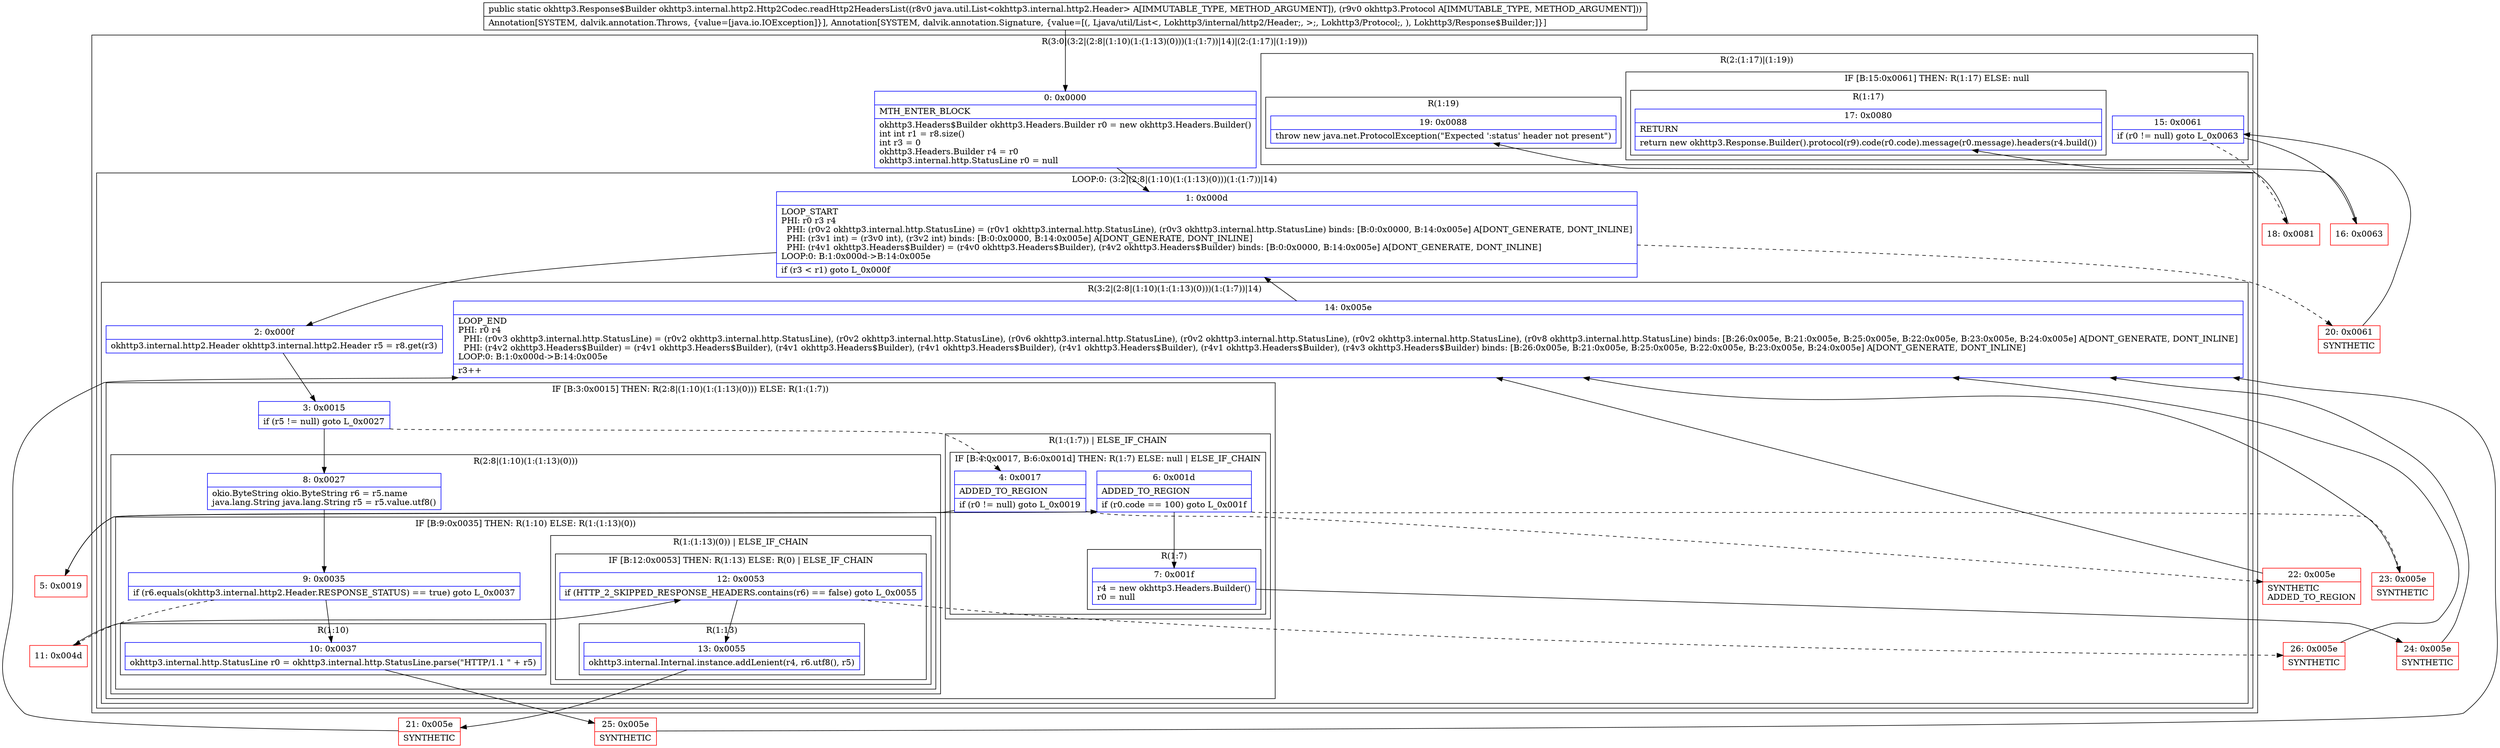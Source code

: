 digraph "CFG forokhttp3.internal.http2.Http2Codec.readHttp2HeadersList(Ljava\/util\/List;Lokhttp3\/Protocol;)Lokhttp3\/Response$Builder;" {
subgraph cluster_Region_1024531078 {
label = "R(3:0|(3:2|(2:8|(1:10)(1:(1:13)(0)))(1:(1:7))|14)|(2:(1:17)|(1:19)))";
node [shape=record,color=blue];
Node_0 [shape=record,label="{0\:\ 0x0000|MTH_ENTER_BLOCK\l|okhttp3.Headers$Builder okhttp3.Headers.Builder r0 = new okhttp3.Headers.Builder()\lint int r1 = r8.size()\lint r3 = 0\lokhttp3.Headers.Builder r4 = r0\lokhttp3.internal.http.StatusLine r0 = null\l}"];
subgraph cluster_LoopRegion_1948689836 {
label = "LOOP:0: (3:2|(2:8|(1:10)(1:(1:13)(0)))(1:(1:7))|14)";
node [shape=record,color=blue];
Node_1 [shape=record,label="{1\:\ 0x000d|LOOP_START\lPHI: r0 r3 r4 \l  PHI: (r0v2 okhttp3.internal.http.StatusLine) = (r0v1 okhttp3.internal.http.StatusLine), (r0v3 okhttp3.internal.http.StatusLine) binds: [B:0:0x0000, B:14:0x005e] A[DONT_GENERATE, DONT_INLINE]\l  PHI: (r3v1 int) = (r3v0 int), (r3v2 int) binds: [B:0:0x0000, B:14:0x005e] A[DONT_GENERATE, DONT_INLINE]\l  PHI: (r4v1 okhttp3.Headers$Builder) = (r4v0 okhttp3.Headers$Builder), (r4v2 okhttp3.Headers$Builder) binds: [B:0:0x0000, B:14:0x005e] A[DONT_GENERATE, DONT_INLINE]\lLOOP:0: B:1:0x000d\-\>B:14:0x005e\l|if (r3 \< r1) goto L_0x000f\l}"];
subgraph cluster_Region_553000046 {
label = "R(3:2|(2:8|(1:10)(1:(1:13)(0)))(1:(1:7))|14)";
node [shape=record,color=blue];
Node_2 [shape=record,label="{2\:\ 0x000f|okhttp3.internal.http2.Header okhttp3.internal.http2.Header r5 = r8.get(r3)\l}"];
subgraph cluster_IfRegion_1789722734 {
label = "IF [B:3:0x0015] THEN: R(2:8|(1:10)(1:(1:13)(0))) ELSE: R(1:(1:7))";
node [shape=record,color=blue];
Node_3 [shape=record,label="{3\:\ 0x0015|if (r5 != null) goto L_0x0027\l}"];
subgraph cluster_Region_1273075437 {
label = "R(2:8|(1:10)(1:(1:13)(0)))";
node [shape=record,color=blue];
Node_8 [shape=record,label="{8\:\ 0x0027|okio.ByteString okio.ByteString r6 = r5.name\ljava.lang.String java.lang.String r5 = r5.value.utf8()\l}"];
subgraph cluster_IfRegion_871863981 {
label = "IF [B:9:0x0035] THEN: R(1:10) ELSE: R(1:(1:13)(0))";
node [shape=record,color=blue];
Node_9 [shape=record,label="{9\:\ 0x0035|if (r6.equals(okhttp3.internal.http2.Header.RESPONSE_STATUS) == true) goto L_0x0037\l}"];
subgraph cluster_Region_1113351728 {
label = "R(1:10)";
node [shape=record,color=blue];
Node_10 [shape=record,label="{10\:\ 0x0037|okhttp3.internal.http.StatusLine r0 = okhttp3.internal.http.StatusLine.parse(\"HTTP\/1.1 \" + r5)\l}"];
}
subgraph cluster_Region_51480572 {
label = "R(1:(1:13)(0)) | ELSE_IF_CHAIN\l";
node [shape=record,color=blue];
subgraph cluster_IfRegion_1860299424 {
label = "IF [B:12:0x0053] THEN: R(1:13) ELSE: R(0) | ELSE_IF_CHAIN\l";
node [shape=record,color=blue];
Node_12 [shape=record,label="{12\:\ 0x0053|if (HTTP_2_SKIPPED_RESPONSE_HEADERS.contains(r6) == false) goto L_0x0055\l}"];
subgraph cluster_Region_328452450 {
label = "R(1:13)";
node [shape=record,color=blue];
Node_13 [shape=record,label="{13\:\ 0x0055|okhttp3.internal.Internal.instance.addLenient(r4, r6.utf8(), r5)\l}"];
}
subgraph cluster_Region_909566297 {
label = "R(0)";
node [shape=record,color=blue];
}
}
}
}
}
subgraph cluster_Region_1050892154 {
label = "R(1:(1:7)) | ELSE_IF_CHAIN\l";
node [shape=record,color=blue];
subgraph cluster_IfRegion_2106634187 {
label = "IF [B:4:0x0017, B:6:0x001d] THEN: R(1:7) ELSE: null | ELSE_IF_CHAIN\l";
node [shape=record,color=blue];
Node_4 [shape=record,label="{4\:\ 0x0017|ADDED_TO_REGION\l|if (r0 != null) goto L_0x0019\l}"];
Node_6 [shape=record,label="{6\:\ 0x001d|ADDED_TO_REGION\l|if (r0.code == 100) goto L_0x001f\l}"];
subgraph cluster_Region_652423698 {
label = "R(1:7)";
node [shape=record,color=blue];
Node_7 [shape=record,label="{7\:\ 0x001f|r4 = new okhttp3.Headers.Builder()\lr0 = null\l}"];
}
}
}
}
Node_14 [shape=record,label="{14\:\ 0x005e|LOOP_END\lPHI: r0 r4 \l  PHI: (r0v3 okhttp3.internal.http.StatusLine) = (r0v2 okhttp3.internal.http.StatusLine), (r0v2 okhttp3.internal.http.StatusLine), (r0v6 okhttp3.internal.http.StatusLine), (r0v2 okhttp3.internal.http.StatusLine), (r0v2 okhttp3.internal.http.StatusLine), (r0v8 okhttp3.internal.http.StatusLine) binds: [B:26:0x005e, B:21:0x005e, B:25:0x005e, B:22:0x005e, B:23:0x005e, B:24:0x005e] A[DONT_GENERATE, DONT_INLINE]\l  PHI: (r4v2 okhttp3.Headers$Builder) = (r4v1 okhttp3.Headers$Builder), (r4v1 okhttp3.Headers$Builder), (r4v1 okhttp3.Headers$Builder), (r4v1 okhttp3.Headers$Builder), (r4v1 okhttp3.Headers$Builder), (r4v3 okhttp3.Headers$Builder) binds: [B:26:0x005e, B:21:0x005e, B:25:0x005e, B:22:0x005e, B:23:0x005e, B:24:0x005e] A[DONT_GENERATE, DONT_INLINE]\lLOOP:0: B:1:0x000d\-\>B:14:0x005e\l|r3++\l}"];
}
}
subgraph cluster_Region_1254854668 {
label = "R(2:(1:17)|(1:19))";
node [shape=record,color=blue];
subgraph cluster_IfRegion_1892000194 {
label = "IF [B:15:0x0061] THEN: R(1:17) ELSE: null";
node [shape=record,color=blue];
Node_15 [shape=record,label="{15\:\ 0x0061|if (r0 != null) goto L_0x0063\l}"];
subgraph cluster_Region_1381565817 {
label = "R(1:17)";
node [shape=record,color=blue];
Node_17 [shape=record,label="{17\:\ 0x0080|RETURN\l|return new okhttp3.Response.Builder().protocol(r9).code(r0.code).message(r0.message).headers(r4.build())\l}"];
}
}
subgraph cluster_Region_1173016782 {
label = "R(1:19)";
node [shape=record,color=blue];
Node_19 [shape=record,label="{19\:\ 0x0088|throw new java.net.ProtocolException(\"Expected ':status' header not present\")\l}"];
}
}
}
Node_5 [shape=record,color=red,label="{5\:\ 0x0019}"];
Node_11 [shape=record,color=red,label="{11\:\ 0x004d}"];
Node_16 [shape=record,color=red,label="{16\:\ 0x0063}"];
Node_18 [shape=record,color=red,label="{18\:\ 0x0081}"];
Node_20 [shape=record,color=red,label="{20\:\ 0x0061|SYNTHETIC\l}"];
Node_21 [shape=record,color=red,label="{21\:\ 0x005e|SYNTHETIC\l}"];
Node_22 [shape=record,color=red,label="{22\:\ 0x005e|SYNTHETIC\lADDED_TO_REGION\l}"];
Node_23 [shape=record,color=red,label="{23\:\ 0x005e|SYNTHETIC\l}"];
Node_24 [shape=record,color=red,label="{24\:\ 0x005e|SYNTHETIC\l}"];
Node_25 [shape=record,color=red,label="{25\:\ 0x005e|SYNTHETIC\l}"];
Node_26 [shape=record,color=red,label="{26\:\ 0x005e|SYNTHETIC\l}"];
MethodNode[shape=record,label="{public static okhttp3.Response$Builder okhttp3.internal.http2.Http2Codec.readHttp2HeadersList((r8v0 java.util.List\<okhttp3.internal.http2.Header\> A[IMMUTABLE_TYPE, METHOD_ARGUMENT]), (r9v0 okhttp3.Protocol A[IMMUTABLE_TYPE, METHOD_ARGUMENT]))  | Annotation[SYSTEM, dalvik.annotation.Throws, \{value=[java.io.IOException]\}], Annotation[SYSTEM, dalvik.annotation.Signature, \{value=[(, Ljava\/util\/List\<, Lokhttp3\/internal\/http2\/Header;, \>;, Lokhttp3\/Protocol;, ), Lokhttp3\/Response$Builder;]\}]\l}"];
MethodNode -> Node_0;
Node_0 -> Node_1;
Node_1 -> Node_2;
Node_1 -> Node_20[style=dashed];
Node_2 -> Node_3;
Node_3 -> Node_4[style=dashed];
Node_3 -> Node_8;
Node_8 -> Node_9;
Node_9 -> Node_10;
Node_9 -> Node_11[style=dashed];
Node_10 -> Node_25;
Node_12 -> Node_13;
Node_12 -> Node_26[style=dashed];
Node_13 -> Node_21;
Node_4 -> Node_5;
Node_4 -> Node_22[style=dashed];
Node_6 -> Node_7;
Node_6 -> Node_23[style=dashed];
Node_7 -> Node_24;
Node_14 -> Node_1;
Node_15 -> Node_16;
Node_15 -> Node_18[style=dashed];
Node_5 -> Node_6;
Node_11 -> Node_12;
Node_16 -> Node_17;
Node_18 -> Node_19;
Node_20 -> Node_15;
Node_21 -> Node_14;
Node_22 -> Node_14;
Node_23 -> Node_14;
Node_24 -> Node_14;
Node_25 -> Node_14;
Node_26 -> Node_14;
}

